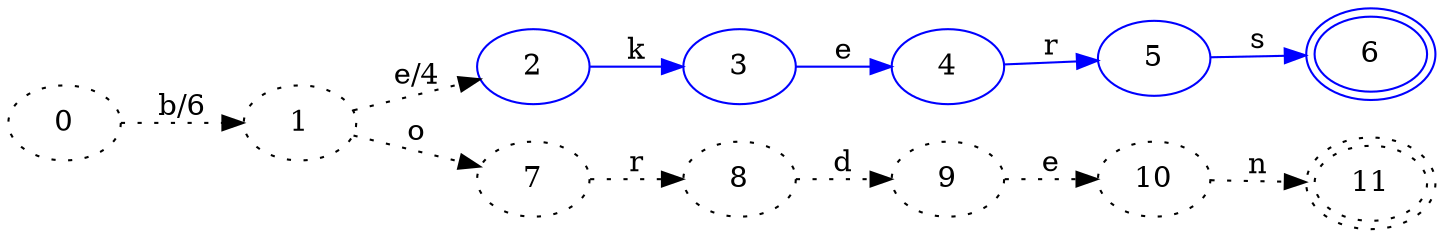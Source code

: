 digraph automaton {
  labelloc="l";
  labeljust="l";
  rankdir="LR";

  0 -> 1 [label="b/6",style="dotted"];
  1 -> 2 [label="e/4",style="dotted"];
  2 -> 3 [label="k",color="blue"];
  3 -> 4 [label="e",color="blue"];
  4 -> 5 [label="r",color="blue"];
  5 -> 6 [label="s",color="blue"];

  1 -> 7 [label="o",style="dotted"];
  7 -> 8 [label="r",style="dotted"];
  8 -> 9 [label="d",style="dotted"];
  9 -> 10 [label="e",style="dotted"];
  10 -> 11 [label="n",style="dotted"];

  2,3,4,5,6 [color="blue"];
  0,1,7,8,9,10,11 [style="dotted"];
  6,11 [peripheries=2];
}
